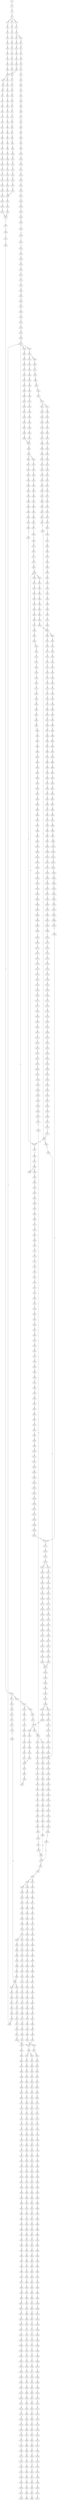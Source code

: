 strict digraph  {
	S0 -> S1 [ label = C ];
	S1 -> S2 [ label = T ];
	S2 -> S3 [ label = T ];
	S3 -> S4 [ label = C ];
	S3 -> S5 [ label = G ];
	S3 -> S6 [ label = T ];
	S4 -> S7 [ label = A ];
	S5 -> S8 [ label = A ];
	S6 -> S9 [ label = A ];
	S7 -> S10 [ label = G ];
	S8 -> S11 [ label = G ];
	S9 -> S12 [ label = G ];
	S10 -> S13 [ label = A ];
	S10 -> S14 [ label = C ];
	S11 -> S15 [ label = C ];
	S12 -> S16 [ label = C ];
	S13 -> S17 [ label = G ];
	S14 -> S18 [ label = C ];
	S15 -> S19 [ label = C ];
	S16 -> S20 [ label = C ];
	S17 -> S21 [ label = G ];
	S18 -> S22 [ label = G ];
	S19 -> S23 [ label = G ];
	S20 -> S24 [ label = G ];
	S21 -> S25 [ label = T ];
	S22 -> S26 [ label = C ];
	S23 -> S27 [ label = C ];
	S24 -> S28 [ label = T ];
	S25 -> S29 [ label = C ];
	S26 -> S30 [ label = C ];
	S27 -> S31 [ label = C ];
	S28 -> S32 [ label = C ];
	S29 -> S33 [ label = C ];
	S30 -> S34 [ label = C ];
	S31 -> S35 [ label = C ];
	S32 -> S36 [ label = C ];
	S33 -> S37 [ label = C ];
	S34 -> S38 [ label = C ];
	S35 -> S39 [ label = C ];
	S36 -> S40 [ label = C ];
	S37 -> S41 [ label = T ];
	S38 -> S42 [ label = T ];
	S39 -> S42 [ label = T ];
	S40 -> S43 [ label = A ];
	S41 -> S44 [ label = T ];
	S42 -> S45 [ label = T ];
	S42 -> S46 [ label = C ];
	S43 -> S47 [ label = C ];
	S44 -> S48 [ label = C ];
	S45 -> S49 [ label = C ];
	S46 -> S50 [ label = C ];
	S47 -> S51 [ label = C ];
	S48 -> S52 [ label = T ];
	S49 -> S53 [ label = A ];
	S50 -> S54 [ label = A ];
	S51 -> S55 [ label = A ];
	S52 -> S56 [ label = C ];
	S53 -> S57 [ label = C ];
	S54 -> S58 [ label = C ];
	S55 -> S59 [ label = C ];
	S56 -> S60 [ label = G ];
	S57 -> S61 [ label = G ];
	S58 -> S62 [ label = C ];
	S59 -> S63 [ label = C ];
	S60 -> S64 [ label = T ];
	S61 -> S65 [ label = C ];
	S62 -> S66 [ label = C ];
	S63 -> S67 [ label = G ];
	S64 -> S68 [ label = A ];
	S65 -> S69 [ label = T ];
	S66 -> S70 [ label = G ];
	S67 -> S71 [ label = A ];
	S68 -> S72 [ label = C ];
	S69 -> S73 [ label = C ];
	S70 -> S74 [ label = C ];
	S71 -> S75 [ label = T ];
	S72 -> S76 [ label = G ];
	S73 -> S77 [ label = C ];
	S74 -> S78 [ label = C ];
	S75 -> S79 [ label = C ];
	S76 -> S80 [ label = G ];
	S77 -> S81 [ label = G ];
	S78 -> S82 [ label = G ];
	S79 -> S83 [ label = G ];
	S80 -> S84 [ label = C ];
	S81 -> S85 [ label = G ];
	S82 -> S86 [ label = G ];
	S83 -> S87 [ label = G ];
	S84 -> S88 [ label = T ];
	S85 -> S89 [ label = T ];
	S86 -> S90 [ label = T ];
	S87 -> S91 [ label = T ];
	S88 -> S92 [ label = A ];
	S89 -> S93 [ label = T ];
	S90 -> S94 [ label = C ];
	S91 -> S95 [ label = T ];
	S92 -> S96 [ label = C ];
	S93 -> S97 [ label = G ];
	S94 -> S98 [ label = C ];
	S95 -> S99 [ label = C ];
	S96 -> S100 [ label = T ];
	S97 -> S101 [ label = C ];
	S98 -> S102 [ label = C ];
	S99 -> S103 [ label = C ];
	S100 -> S104 [ label = G ];
	S101 -> S105 [ label = A ];
	S102 -> S106 [ label = A ];
	S103 -> S107 [ label = A ];
	S104 -> S108 [ label = G ];
	S105 -> S109 [ label = C ];
	S106 -> S110 [ label = G ];
	S107 -> S111 [ label = G ];
	S108 -> S112 [ label = T ];
	S109 -> S113 [ label = T ];
	S110 -> S114 [ label = T ];
	S111 -> S115 [ label = T ];
	S112 -> S116 [ label = G ];
	S113 -> S117 [ label = G ];
	S114 -> S118 [ label = G ];
	S115 -> S119 [ label = G ];
	S116 -> S120 [ label = C ];
	S117 -> S121 [ label = G ];
	S118 -> S122 [ label = G ];
	S119 -> S123 [ label = G ];
	S120 -> S124 [ label = T ];
	S121 -> S125 [ label = T ];
	S122 -> S126 [ label = T ];
	S123 -> S127 [ label = T ];
	S124 -> S128 [ label = A ];
	S125 -> S129 [ label = C ];
	S126 -> S130 [ label = C ];
	S127 -> S131 [ label = C ];
	S128 -> S132 [ label = C ];
	S129 -> S133 [ label = G ];
	S130 -> S134 [ label = G ];
	S131 -> S134 [ label = G ];
	S132 -> S135 [ label = T ];
	S133 -> S136 [ label = T ];
	S134 -> S137 [ label = T ];
	S135 -> S138 [ label = G ];
	S136 -> S139 [ label = C ];
	S137 -> S140 [ label = C ];
	S138 -> S141 [ label = T ];
	S139 -> S142 [ label = C ];
	S140 -> S143 [ label = C ];
	S141 -> S144 [ label = A ];
	S142 -> S145 [ label = G ];
	S143 -> S145 [ label = G ];
	S144 -> S146 [ label = A ];
	S145 -> S147 [ label = T ];
	S146 -> S148 [ label = C ];
	S147 -> S149 [ label = C ];
	S148 -> S150 [ label = A ];
	S149 -> S151 [ label = A ];
	S150 -> S152 [ label = C ];
	S151 -> S153 [ label = C ];
	S152 -> S154 [ label = A ];
	S153 -> S155 [ label = C ];
	S154 -> S156 [ label = C ];
	S155 -> S157 [ label = C ];
	S155 -> S158 [ label = G ];
	S156 -> S159 [ label = G ];
	S157 -> S160 [ label = T ];
	S158 -> S161 [ label = A ];
	S159 -> S162 [ label = C ];
	S160 -> S163 [ label = G ];
	S161 -> S164 [ label = A ];
	S161 -> S165 [ label = G ];
	S162 -> S166 [ label = T ];
	S163 -> S167 [ label = T ];
	S164 -> S168 [ label = T ];
	S165 -> S169 [ label = T ];
	S166 -> S170 [ label = C ];
	S167 -> S171 [ label = C ];
	S168 -> S172 [ label = C ];
	S169 -> S173 [ label = C ];
	S170 -> S174 [ label = C ];
	S171 -> S175 [ label = C ];
	S172 -> S176 [ label = C ];
	S173 -> S177 [ label = C ];
	S174 -> S178 [ label = T ];
	S175 -> S179 [ label = T ];
	S176 -> S180 [ label = T ];
	S177 -> S181 [ label = A ];
	S177 -> S182 [ label = T ];
	S178 -> S183 [ label = A ];
	S179 -> S184 [ label = T ];
	S180 -> S185 [ label = C ];
	S181 -> S186 [ label = G ];
	S182 -> S187 [ label = C ];
	S183 -> S188 [ label = G ];
	S184 -> S189 [ label = G ];
	S185 -> S190 [ label = G ];
	S186 -> S191 [ label = T ];
	S186 -> S192 [ label = C ];
	S187 -> S193 [ label = G ];
	S188 -> S194 [ label = A ];
	S189 -> S195 [ label = A ];
	S189 -> S196 [ label = T ];
	S190 -> S197 [ label = A ];
	S191 -> S198 [ label = A ];
	S192 -> S199 [ label = T ];
	S193 -> S200 [ label = A ];
	S194 -> S201 [ label = A ];
	S195 -> S202 [ label = A ];
	S196 -> S203 [ label = A ];
	S197 -> S204 [ label = A ];
	S198 -> S205 [ label = G ];
	S199 -> S206 [ label = T ];
	S200 -> S207 [ label = A ];
	S201 -> S208 [ label = C ];
	S202 -> S209 [ label = C ];
	S203 -> S210 [ label = G ];
	S204 -> S211 [ label = C ];
	S205 -> S212 [ label = G ];
	S206 -> S213 [ label = C ];
	S207 -> S214 [ label = C ];
	S208 -> S215 [ label = T ];
	S209 -> S216 [ label = T ];
	S210 -> S217 [ label = G ];
	S211 -> S218 [ label = T ];
	S212 -> S219 [ label = G ];
	S213 -> S220 [ label = A ];
	S214 -> S218 [ label = T ];
	S215 -> S221 [ label = T ];
	S216 -> S222 [ label = T ];
	S217 -> S223 [ label = A ];
	S218 -> S224 [ label = T ];
	S219 -> S225 [ label = T ];
	S220 -> S226 [ label = C ];
	S221 -> S227 [ label = C ];
	S222 -> S228 [ label = C ];
	S223 -> S229 [ label = G ];
	S224 -> S230 [ label = C ];
	S225 -> S231 [ label = C ];
	S226 -> S232 [ label = G ];
	S227 -> S233 [ label = A ];
	S228 -> S234 [ label = A ];
	S229 -> S235 [ label = A ];
	S230 -> S236 [ label = A ];
	S231 -> S237 [ label = A ];
	S232 -> S238 [ label = C ];
	S233 -> S239 [ label = A ];
	S234 -> S240 [ label = A ];
	S235 -> S241 [ label = G ];
	S236 -> S242 [ label = A ];
	S237 -> S243 [ label = C ];
	S238 -> S244 [ label = C ];
	S239 -> S245 [ label = C ];
	S240 -> S245 [ label = C ];
	S241 -> S246 [ label = G ];
	S242 -> S245 [ label = C ];
	S243 -> S247 [ label = T ];
	S244 -> S248 [ label = C ];
	S245 -> S249 [ label = C ];
	S245 -> S250 [ label = T ];
	S246 -> S251 [ label = T ];
	S247 -> S252 [ label = C ];
	S248 -> S253 [ label = T ];
	S249 -> S254 [ label = G ];
	S250 -> S255 [ label = G ];
	S251 -> S256 [ label = C ];
	S252 -> S257 [ label = G ];
	S253 -> S258 [ label = T ];
	S254 -> S259 [ label = G ];
	S255 -> S260 [ label = G ];
	S255 -> S261 [ label = C ];
	S256 -> S262 [ label = C ];
	S257 -> S263 [ label = C ];
	S258 -> S264 [ label = C ];
	S259 -> S265 [ label = C ];
	S260 -> S266 [ label = C ];
	S261 -> S267 [ label = C ];
	S262 -> S268 [ label = C ];
	S263 -> S269 [ label = T ];
	S264 -> S270 [ label = A ];
	S265 -> S271 [ label = C ];
	S266 -> S272 [ label = C ];
	S267 -> S273 [ label = C ];
	S268 -> S274 [ label = A ];
	S268 -> S275 [ label = G ];
	S269 -> S276 [ label = T ];
	S270 -> S277 [ label = T ];
	S271 -> S278 [ label = C ];
	S272 -> S279 [ label = C ];
	S273 -> S280 [ label = T ];
	S274 -> S281 [ label = G ];
	S275 -> S282 [ label = G ];
	S276 -> S283 [ label = C ];
	S277 -> S284 [ label = C ];
	S278 -> S285 [ label = A ];
	S279 -> S286 [ label = A ];
	S280 -> S287 [ label = A ];
	S281 -> S288 [ label = A ];
	S282 -> S289 [ label = A ];
	S283 -> S290 [ label = A ];
	S284 -> S291 [ label = C ];
	S285 -> S292 [ label = G ];
	S286 -> S293 [ label = G ];
	S287 -> S294 [ label = G ];
	S288 -> S295 [ label = G ];
	S289 -> S296 [ label = G ];
	S290 -> S297 [ label = T ];
	S291 -> S298 [ label = A ];
	S292 -> S299 [ label = T ];
	S293 -> S300 [ label = G ];
	S294 -> S301 [ label = G ];
	S295 -> S302 [ label = C ];
	S296 -> S303 [ label = G ];
	S297 -> S304 [ label = C ];
	S298 -> S305 [ label = G ];
	S299 -> S306 [ label = T ];
	S300 -> S307 [ label = T ];
	S301 -> S308 [ label = T ];
	S302 -> S309 [ label = C ];
	S303 -> S310 [ label = C ];
	S304 -> S311 [ label = C ];
	S305 -> S312 [ label = A ];
	S306 -> S313 [ label = G ];
	S307 -> S314 [ label = G ];
	S308 -> S315 [ label = G ];
	S309 -> S316 [ label = A ];
	S310 -> S317 [ label = G ];
	S311 -> S318 [ label = A ];
	S312 -> S319 [ label = A ];
	S313 -> S320 [ label = T ];
	S314 -> S321 [ label = C ];
	S314 -> S322 [ label = G ];
	S315 -> S323 [ label = T ];
	S316 -> S324 [ label = C ];
	S317 -> S325 [ label = T ];
	S318 -> S305 [ label = G ];
	S319 -> S326 [ label = C ];
	S320 -> S327 [ label = G ];
	S321 -> S328 [ label = G ];
	S322 -> S329 [ label = G ];
	S323 -> S330 [ label = G ];
	S324 -> S331 [ label = G ];
	S325 -> S332 [ label = G ];
	S326 -> S333 [ label = C ];
	S327 -> S334 [ label = C ];
	S328 -> S335 [ label = C ];
	S329 -> S336 [ label = C ];
	S330 -> S337 [ label = C ];
	S331 -> S338 [ label = G ];
	S332 -> S339 [ label = G ];
	S333 -> S340 [ label = A ];
	S333 -> S341 [ label = G ];
	S334 -> S342 [ label = G ];
	S335 -> S343 [ label = G ];
	S336 -> S344 [ label = T ];
	S337 -> S345 [ label = G ];
	S338 -> S346 [ label = T ];
	S339 -> S347 [ label = T ];
	S340 -> S348 [ label = G ];
	S340 -> S349 [ label = C ];
	S341 -> S350 [ label = G ];
	S342 -> S351 [ label = T ];
	S343 -> S352 [ label = T ];
	S344 -> S353 [ label = T ];
	S345 -> S354 [ label = T ];
	S346 -> S355 [ label = T ];
	S347 -> S356 [ label = A ];
	S348 -> S357 [ label = A ];
	S349 -> S358 [ label = C ];
	S350 -> S359 [ label = A ];
	S351 -> S360 [ label = C ];
	S352 -> S361 [ label = C ];
	S353 -> S362 [ label = C ];
	S354 -> S363 [ label = C ];
	S355 -> S364 [ label = A ];
	S356 -> S365 [ label = T ];
	S357 -> S366 [ label = C ];
	S358 -> S367 [ label = A ];
	S359 -> S368 [ label = C ];
	S360 -> S369 [ label = G ];
	S361 -> S370 [ label = G ];
	S362 -> S371 [ label = G ];
	S363 -> S372 [ label = G ];
	S364 -> S373 [ label = C ];
	S365 -> S374 [ label = G ];
	S366 -> S375 [ label = T ];
	S367 -> S376 [ label = C ];
	S368 -> S377 [ label = G ];
	S369 -> S378 [ label = A ];
	S370 -> S379 [ label = T ];
	S371 -> S380 [ label = A ];
	S372 -> S378 [ label = A ];
	S373 -> S381 [ label = T ];
	S374 -> S382 [ label = A ];
	S375 -> S383 [ label = C ];
	S376 -> S384 [ label = C ];
	S377 -> S385 [ label = C ];
	S378 -> S386 [ label = A ];
	S379 -> S387 [ label = G ];
	S380 -> S388 [ label = A ];
	S381 -> S389 [ label = G ];
	S382 -> S390 [ label = G ];
	S383 -> S391 [ label = C ];
	S384 -> S392 [ label = C ];
	S385 -> S393 [ label = C ];
	S386 -> S394 [ label = C ];
	S387 -> S395 [ label = C ];
	S388 -> S396 [ label = C ];
	S389 -> S397 [ label = C ];
	S390 -> S398 [ label = C ];
	S391 -> S399 [ label = C ];
	S392 -> S400 [ label = C ];
	S393 -> S401 [ label = C ];
	S394 -> S402 [ label = C ];
	S394 -> S403 [ label = A ];
	S395 -> S404 [ label = A ];
	S396 -> S405 [ label = A ];
	S397 -> S406 [ label = A ];
	S398 -> S407 [ label = G ];
	S399 -> S408 [ label = A ];
	S400 -> S409 [ label = T ];
	S401 -> S410 [ label = A ];
	S402 -> S411 [ label = T ];
	S403 -> S412 [ label = C ];
	S404 -> S413 [ label = T ];
	S405 -> S414 [ label = C ];
	S406 -> S415 [ label = G ];
	S407 -> S416 [ label = G ];
	S408 -> S417 [ label = T ];
	S409 -> S418 [ label = T ];
	S410 -> S419 [ label = T ];
	S411 -> S420 [ label = T ];
	S412 -> S421 [ label = C ];
	S413 -> S422 [ label = C ];
	S414 -> S423 [ label = G ];
	S415 -> S424 [ label = A ];
	S416 -> S425 [ label = T ];
	S417 -> S426 [ label = C ];
	S418 -> S427 [ label = C ];
	S419 -> S428 [ label = C ];
	S420 -> S429 [ label = C ];
	S421 -> S430 [ label = C ];
	S422 -> S431 [ label = C ];
	S423 -> S432 [ label = C ];
	S424 -> S433 [ label = C ];
	S425 -> S434 [ label = C ];
	S426 -> S435 [ label = T ];
	S427 -> S436 [ label = C ];
	S427 -> S437 [ label = G ];
	S428 -> S438 [ label = G ];
	S429 -> S439 [ label = G ];
	S430 -> S440 [ label = G ];
	S431 -> S441 [ label = G ];
	S432 -> S442 [ label = G ];
	S433 -> S443 [ label = G ];
	S434 -> S444 [ label = G ];
	S435 -> S445 [ label = G ];
	S436 -> S446 [ label = T ];
	S437 -> S447 [ label = A ];
	S438 -> S448 [ label = T ];
	S439 -> S449 [ label = T ];
	S440 -> S450 [ label = T ];
	S441 -> S451 [ label = C ];
	S442 -> S452 [ label = C ];
	S443 -> S453 [ label = G ];
	S444 -> S454 [ label = C ];
	S445 -> S455 [ label = C ];
	S446 -> S456 [ label = G ];
	S447 -> S457 [ label = T ];
	S448 -> S458 [ label = C ];
	S449 -> S459 [ label = A ];
	S450 -> S460 [ label = A ];
	S451 -> S461 [ label = A ];
	S452 -> S462 [ label = A ];
	S453 -> S463 [ label = A ];
	S454 -> S464 [ label = A ];
	S455 -> S465 [ label = C ];
	S456 -> S466 [ label = T ];
	S457 -> S467 [ label = C ];
	S458 -> S468 [ label = C ];
	S459 -> S469 [ label = C ];
	S460 -> S470 [ label = C ];
	S461 -> S471 [ label = C ];
	S462 -> S472 [ label = C ];
	S463 -> S473 [ label = C ];
	S464 -> S474 [ label = C ];
	S465 -> S475 [ label = A ];
	S466 -> S476 [ label = C ];
	S467 -> S477 [ label = G ];
	S468 -> S478 [ label = T ];
	S469 -> S479 [ label = T ];
	S470 -> S480 [ label = G ];
	S471 -> S481 [ label = G ];
	S472 -> S482 [ label = G ];
	S473 -> S483 [ label = A ];
	S474 -> S484 [ label = G ];
	S475 -> S485 [ label = G ];
	S476 -> S486 [ label = C ];
	S477 -> S487 [ label = T ];
	S478 -> S488 [ label = C ];
	S479 -> S489 [ label = T ];
	S480 -> S490 [ label = T ];
	S481 -> S491 [ label = T ];
	S482 -> S492 [ label = T ];
	S483 -> S493 [ label = C ];
	S484 -> S494 [ label = C ];
	S485 -> S495 [ label = T ];
	S486 -> S496 [ label = T ];
	S487 -> S497 [ label = T ];
	S488 -> S498 [ label = T ];
	S489 -> S499 [ label = C ];
	S490 -> S500 [ label = C ];
	S491 -> S501 [ label = C ];
	S492 -> S502 [ label = C ];
	S493 -> S503 [ label = A ];
	S494 -> S504 [ label = G ];
	S495 -> S505 [ label = C ];
	S496 -> S506 [ label = T ];
	S497 -> S507 [ label = T ];
	S498 -> S508 [ label = T ];
	S499 -> S509 [ label = A ];
	S500 -> S510 [ label = C ];
	S501 -> S511 [ label = G ];
	S502 -> S512 [ label = C ];
	S503 -> S513 [ label = C ];
	S504 -> S514 [ label = C ];
	S505 -> S515 [ label = G ];
	S506 -> S189 [ label = G ];
	S507 -> S516 [ label = G ];
	S508 -> S517 [ label = C ];
	S509 -> S518 [ label = A ];
	S510 -> S519 [ label = A ];
	S511 -> S520 [ label = A ];
	S512 -> S521 [ label = A ];
	S513 -> S522 [ label = C ];
	S514 -> S523 [ label = G ];
	S515 -> S524 [ label = T ];
	S516 -> S525 [ label = T ];
	S517 -> S526 [ label = T ];
	S518 -> S527 [ label = G ];
	S519 -> S528 [ label = G ];
	S520 -> S529 [ label = G ];
	S521 -> S530 [ label = G ];
	S522 -> S531 [ label = T ];
	S523 -> S532 [ label = G ];
	S524 -> S533 [ label = A ];
	S525 -> S534 [ label = A ];
	S526 -> S535 [ label = C ];
	S527 -> S536 [ label = C ];
	S528 -> S537 [ label = C ];
	S529 -> S538 [ label = C ];
	S530 -> S539 [ label = C ];
	S531 -> S540 [ label = C ];
	S532 -> S541 [ label = C ];
	S533 -> S542 [ label = A ];
	S534 -> S543 [ label = G ];
	S535 -> S544 [ label = G ];
	S536 -> S545 [ label = G ];
	S537 -> S546 [ label = G ];
	S538 -> S547 [ label = G ];
	S539 -> S548 [ label = T ];
	S539 -> S546 [ label = G ];
	S540 -> S549 [ label = T ];
	S541 -> S550 [ label = T ];
	S542 -> S551 [ label = G ];
	S543 -> S552 [ label = G ];
	S544 -> S553 [ label = G ];
	S545 -> S554 [ label = A ];
	S546 -> S555 [ label = A ];
	S547 -> S556 [ label = A ];
	S548 -> S557 [ label = T ];
	S549 -> S558 [ label = A ];
	S550 -> S559 [ label = G ];
	S551 -> S560 [ label = A ];
	S552 -> S561 [ label = A ];
	S553 -> S562 [ label = A ];
	S554 -> S563 [ label = G ];
	S555 -> S564 [ label = G ];
	S556 -> S565 [ label = G ];
	S557 -> S213 [ label = C ];
	S558 -> S566 [ label = G ];
	S559 -> S567 [ label = G ];
	S560 -> S568 [ label = C ];
	S561 -> S569 [ label = A ];
	S562 -> S570 [ label = G ];
	S563 -> S571 [ label = T ];
	S564 -> S572 [ label = T ];
	S565 -> S573 [ label = T ];
	S566 -> S574 [ label = A ];
	S567 -> S575 [ label = A ];
	S568 -> S576 [ label = G ];
	S569 -> S577 [ label = A ];
	S570 -> S578 [ label = A ];
	S571 -> S579 [ label = C ];
	S572 -> S580 [ label = C ];
	S573 -> S581 [ label = C ];
	S574 -> S582 [ label = A ];
	S575 -> S583 [ label = A ];
	S576 -> S584 [ label = G ];
	S577 -> S585 [ label = G ];
	S578 -> S586 [ label = G ];
	S579 -> S587 [ label = C ];
	S580 -> S588 [ label = C ];
	S580 -> S589 [ label = T ];
	S581 -> S590 [ label = G ];
	S582 -> S591 [ label = C ];
	S583 -> S592 [ label = T ];
	S584 -> S593 [ label = C ];
	S585 -> S594 [ label = G ];
	S586 -> S595 [ label = G ];
	S587 -> S596 [ label = C ];
	S588 -> S596 [ label = C ];
	S589 -> S597 [ label = C ];
	S590 -> S598 [ label = A ];
	S591 -> S599 [ label = G ];
	S592 -> S600 [ label = G ];
	S593 -> S601 [ label = T ];
	S594 -> S602 [ label = T ];
	S595 -> S603 [ label = T ];
	S596 -> S604 [ label = T ];
	S596 -> S605 [ label = G ];
	S597 -> S606 [ label = G ];
	S598 -> S607 [ label = A ];
	S599 -> S608 [ label = A ];
	S600 -> S609 [ label = G ];
	S601 -> S610 [ label = C ];
	S602 -> S611 [ label = C ];
	S603 -> S612 [ label = C ];
	S604 -> S613 [ label = C ];
	S605 -> S614 [ label = C ];
	S606 -> S615 [ label = T ];
	S607 -> S616 [ label = C ];
	S608 -> S617 [ label = G ];
	S609 -> S618 [ label = G ];
	S610 -> S619 [ label = T ];
	S611 -> S620 [ label = C ];
	S612 -> S262 [ label = C ];
	S613 -> S621 [ label = C ];
	S614 -> S622 [ label = C ];
	S615 -> S623 [ label = C ];
	S616 -> S624 [ label = C ];
	S617 -> S625 [ label = G ];
	S618 -> S626 [ label = G ];
	S619 -> S627 [ label = C ];
	S620 -> S628 [ label = C ];
	S621 -> S629 [ label = G ];
	S622 -> S630 [ label = T ];
	S623 -> S631 [ label = T ];
	S624 -> S632 [ label = T ];
	S625 -> S633 [ label = T ];
	S626 -> S634 [ label = T ];
	S627 -> S635 [ label = G ];
	S628 -> S636 [ label = G ];
	S629 -> S637 [ label = G ];
	S630 -> S638 [ label = G ];
	S631 -> S639 [ label = G ];
	S632 -> S640 [ label = G ];
	S633 -> S641 [ label = G ];
	S634 -> S642 [ label = C ];
	S635 -> S643 [ label = A ];
	S636 -> S644 [ label = A ];
	S637 -> S645 [ label = T ];
	S638 -> S646 [ label = T ];
	S639 -> S647 [ label = T ];
	S640 -> S648 [ label = T ];
	S641 -> S649 [ label = T ];
	S642 -> S650 [ label = C ];
	S643 -> S651 [ label = A ];
	S644 -> S652 [ label = A ];
	S645 -> S653 [ label = C ];
	S646 -> S654 [ label = C ];
	S647 -> S655 [ label = T ];
	S648 -> S656 [ label = C ];
	S649 -> S657 [ label = C ];
	S650 -> S658 [ label = G ];
	S651 -> S659 [ label = G ];
	S652 -> S660 [ label = G ];
	S653 -> S661 [ label = T ];
	S654 -> S662 [ label = G ];
	S655 -> S663 [ label = C ];
	S656 -> S664 [ label = G ];
	S657 -> S665 [ label = C ];
	S658 -> S666 [ label = C ];
	S659 -> S667 [ label = T ];
	S660 -> S668 [ label = T ];
	S661 -> S669 [ label = G ];
	S662 -> S670 [ label = C ];
	S663 -> S671 [ label = C ];
	S664 -> S672 [ label = C ];
	S665 -> S673 [ label = C ];
	S666 -> S674 [ label = C ];
	S667 -> S675 [ label = C ];
	S668 -> S676 [ label = C ];
	S669 -> S677 [ label = G ];
	S670 -> S678 [ label = G ];
	S671 -> S679 [ label = G ];
	S672 -> S680 [ label = G ];
	S673 -> S681 [ label = T ];
	S674 -> S682 [ label = G ];
	S675 -> S683 [ label = G ];
	S676 -> S684 [ label = G ];
	S677 -> S685 [ label = A ];
	S678 -> S686 [ label = C ];
	S679 -> S687 [ label = T ];
	S680 -> S686 [ label = C ];
	S681 -> S688 [ label = G ];
	S682 -> S689 [ label = G ];
	S683 -> S690 [ label = C ];
	S684 -> S691 [ label = A ];
	S685 -> S692 [ label = G ];
	S686 -> S693 [ label = G ];
	S686 -> S694 [ label = A ];
	S687 -> S695 [ label = G ];
	S688 -> S696 [ label = T ];
	S689 -> S697 [ label = A ];
	S690 -> S698 [ label = G ];
	S691 -> S699 [ label = G ];
	S692 -> S700 [ label = G ];
	S693 -> S701 [ label = A ];
	S694 -> S702 [ label = A ];
	S695 -> S703 [ label = G ];
	S696 -> S704 [ label = C ];
	S697 -> S705 [ label = A ];
	S698 -> S706 [ label = G ];
	S699 -> S707 [ label = G ];
	S700 -> S708 [ label = G ];
	S701 -> S709 [ label = G ];
	S702 -> S710 [ label = C ];
	S703 -> S711 [ label = C ];
	S704 -> S712 [ label = C ];
	S705 -> S713 [ label = C ];
	S706 -> S714 [ label = C ];
	S707 -> S715 [ label = T ];
	S708 -> S716 [ label = T ];
	S709 -> S717 [ label = C ];
	S710 -> S718 [ label = C ];
	S711 -> S719 [ label = C ];
	S712 -> S720 [ label = T ];
	S713 -> S721 [ label = T ];
	S714 -> S722 [ label = T ];
	S715 -> S723 [ label = A ];
	S716 -> S724 [ label = G ];
	S717 -> S725 [ label = A ];
	S718 -> S726 [ label = C ];
	S719 -> S727 [ label = C ];
	S720 -> S728 [ label = A ];
	S721 -> S729 [ label = G ];
	S722 -> S730 [ label = A ];
	S723 -> S731 [ label = T ];
	S724 -> S732 [ label = T ];
	S725 -> S733 [ label = G ];
	S726 -> S734 [ label = G ];
	S727 -> S735 [ label = G ];
	S728 -> S736 [ label = C ];
	S729 -> S737 [ label = C ];
	S730 -> S738 [ label = T ];
	S731 -> S739 [ label = A ];
	S732 -> S740 [ label = T ];
	S733 -> S741 [ label = T ];
	S734 -> S742 [ label = T ];
	S735 -> S743 [ label = T ];
	S736 -> S744 [ label = T ];
	S737 -> S745 [ label = A ];
	S738 -> S746 [ label = A ];
	S739 -> S747 [ label = A ];
	S740 -> S748 [ label = C ];
	S741 -> S749 [ label = G ];
	S742 -> S750 [ label = A ];
	S743 -> S751 [ label = C ];
	S744 -> S752 [ label = A ];
	S745 -> S753 [ label = A ];
	S746 -> S754 [ label = G ];
	S747 -> S755 [ label = G ];
	S748 -> S756 [ label = C ];
	S749 -> S757 [ label = C ];
	S750 -> S758 [ label = C ];
	S751 -> S759 [ label = C ];
	S752 -> S760 [ label = C ];
	S753 -> S761 [ label = C ];
	S754 -> S762 [ label = T ];
	S755 -> S763 [ label = T ];
	S756 -> S764 [ label = A ];
	S757 -> S765 [ label = A ];
	S758 -> S766 [ label = A ];
	S759 -> S767 [ label = A ];
	S760 -> S768 [ label = C ];
	S761 -> S769 [ label = C ];
	S762 -> S770 [ label = A ];
	S763 -> S771 [ label = C ];
	S764 -> S772 [ label = G ];
	S765 -> S773 [ label = A ];
	S766 -> S774 [ label = G ];
	S767 -> S775 [ label = G ];
	S768 -> S776 [ label = A ];
	S769 -> S777 [ label = A ];
	S770 -> S778 [ label = G ];
	S771 -> S779 [ label = G ];
	S772 -> S780 [ label = C ];
	S773 -> S781 [ label = C ];
	S774 -> S782 [ label = C ];
	S775 -> S783 [ label = T ];
	S776 -> S784 [ label = G ];
	S777 -> S785 [ label = G ];
	S778 -> S786 [ label = C ];
	S779 -> S787 [ label = T ];
	S780 -> S788 [ label = A ];
	S781 -> S789 [ label = A ];
	S782 -> S790 [ label = A ];
	S783 -> S791 [ label = A ];
	S784 -> S792 [ label = G ];
	S785 -> S793 [ label = A ];
	S786 -> S794 [ label = C ];
	S787 -> S795 [ label = G ];
	S788 -> S796 [ label = G ];
	S789 -> S797 [ label = G ];
	S790 -> S798 [ label = G ];
	S791 -> S799 [ label = G ];
	S792 -> S800 [ label = A ];
	S793 -> S801 [ label = A ];
	S794 -> S802 [ label = G ];
	S795 -> S803 [ label = G ];
	S796 -> S804 [ label = A ];
	S797 -> S805 [ label = C ];
	S798 -> S806 [ label = G ];
	S799 -> S807 [ label = C ];
	S800 -> S808 [ label = G ];
	S801 -> S809 [ label = C ];
	S802 -> S810 [ label = A ];
	S803 -> S811 [ label = T ];
	S804 -> S812 [ label = T ];
	S805 -> S813 [ label = T ];
	S806 -> S814 [ label = T ];
	S807 -> S815 [ label = T ];
	S808 -> S816 [ label = A ];
	S809 -> S817 [ label = A ];
	S810 -> S818 [ label = A ];
	S811 -> S819 [ label = A ];
	S812 -> S820 [ label = A ];
	S813 -> S821 [ label = A ];
	S814 -> S822 [ label = G ];
	S815 -> S823 [ label = C ];
	S816 -> S824 [ label = G ];
	S817 -> S825 [ label = G ];
	S818 -> S826 [ label = A ];
	S819 -> S827 [ label = C ];
	S820 -> S828 [ label = A ];
	S821 -> S829 [ label = C ];
	S822 -> S830 [ label = C ];
	S823 -> S831 [ label = C ];
	S824 -> S832 [ label = T ];
	S825 -> S833 [ label = C ];
	S826 -> S834 [ label = C ];
	S827 -> S835 [ label = C ];
	S828 -> S836 [ label = A ];
	S829 -> S837 [ label = G ];
	S830 -> S838 [ label = A ];
	S831 -> S839 [ label = A ];
	S832 -> S840 [ label = C ];
	S833 -> S841 [ label = C ];
	S834 -> S842 [ label = C ];
	S835 -> S843 [ label = G ];
	S836 -> S844 [ label = A ];
	S837 -> S845 [ label = A ];
	S838 -> S846 [ label = C ];
	S839 -> S847 [ label = C ];
	S840 -> S848 [ label = A ];
	S841 -> S849 [ label = G ];
	S842 -> S850 [ label = C ];
	S843 -> S851 [ label = G ];
	S844 -> S852 [ label = A ];
	S845 -> S853 [ label = G ];
	S846 -> S854 [ label = G ];
	S847 -> S855 [ label = C ];
	S848 -> S856 [ label = G ];
	S849 -> S857 [ label = T ];
	S850 -> S858 [ label = C ];
	S851 -> S859 [ label = T ];
	S852 -> S860 [ label = C ];
	S853 -> S861 [ label = A ];
	S854 -> S862 [ label = C ];
	S855 -> S863 [ label = G ];
	S856 -> S864 [ label = G ];
	S857 -> S865 [ label = C ];
	S858 -> S866 [ label = G ];
	S859 -> S867 [ label = G ];
	S860 -> S868 [ label = T ];
	S861 -> S869 [ label = A ];
	S862 -> S870 [ label = G ];
	S863 -> S871 [ label = G ];
	S864 -> S872 [ label = A ];
	S865 -> S873 [ label = C ];
	S866 -> S874 [ label = A ];
	S867 -> S875 [ label = G ];
	S868 -> S876 [ label = T ];
	S869 -> S877 [ label = C ];
	S870 -> S878 [ label = G ];
	S871 -> S879 [ label = A ];
	S872 -> S880 [ label = C ];
	S873 -> S881 [ label = T ];
	S874 -> S882 [ label = C ];
	S875 -> S883 [ label = T ];
	S876 -> S884 [ label = T ];
	S877 -> S885 [ label = T ];
	S878 -> S886 [ label = T ];
	S879 -> S887 [ label = C ];
	S880 -> S888 [ label = C ];
	S881 -> S889 [ label = C ];
	S882 -> S890 [ label = T ];
	S883 -> S891 [ label = T ];
	S884 -> S892 [ label = G ];
	S885 -> S893 [ label = G ];
	S886 -> S894 [ label = G ];
	S887 -> S895 [ label = G ];
	S888 -> S896 [ label = A ];
	S889 -> S897 [ label = T ];
	S890 -> S898 [ label = A ];
	S891 -> S899 [ label = A ];
	S892 -> S900 [ label = C ];
	S893 -> S901 [ label = G ];
	S894 -> S902 [ label = C ];
	S895 -> S903 [ label = T ];
	S896 -> S904 [ label = G ];
	S897 -> S905 [ label = G ];
	S898 -> S906 [ label = G ];
	S899 -> S907 [ label = G ];
	S900 -> S908 [ label = C ];
	S901 -> S909 [ label = C ];
	S902 -> S910 [ label = C ];
	S903 -> S911 [ label = C ];
	S904 -> S912 [ label = T ];
	S905 -> S913 [ label = T ];
	S906 -> S914 [ label = A ];
	S907 -> S915 [ label = A ];
	S908 -> S916 [ label = G ];
	S909 -> S917 [ label = G ];
	S910 -> S918 [ label = G ];
	S911 -> S919 [ label = G ];
	S912 -> S920 [ label = C ];
	S913 -> S921 [ label = C ];
	S914 -> S922 [ label = A ];
	S915 -> S923 [ label = A ];
	S916 -> S924 [ label = T ];
	S917 -> S925 [ label = C ];
	S918 -> S926 [ label = C ];
	S919 -> S927 [ label = T ];
	S920 -> S928 [ label = T ];
	S921 -> S929 [ label = G ];
	S922 -> S930 [ label = T ];
	S923 -> S931 [ label = G ];
	S924 -> S932 [ label = A ];
	S925 -> S933 [ label = A ];
	S926 -> S934 [ label = A ];
	S927 -> S935 [ label = G ];
	S928 -> S936 [ label = C ];
	S929 -> S937 [ label = T ];
	S930 -> S938 [ label = C ];
	S931 -> S939 [ label = G ];
	S932 -> S940 [ label = G ];
	S933 -> S941 [ label = G ];
	S934 -> S942 [ label = A ];
	S935 -> S943 [ label = A ];
	S936 -> S944 [ label = T ];
	S937 -> S945 [ label = G ];
	S938 -> S946 [ label = G ];
	S939 -> S947 [ label = G ];
	S940 -> S948 [ label = C ];
	S941 -> S949 [ label = C ];
	S942 -> S950 [ label = C ];
	S943 -> S951 [ label = C ];
	S944 -> S952 [ label = G ];
	S945 -> S953 [ label = G ];
	S946 -> S954 [ label = G ];
	S947 -> S955 [ label = G ];
	S948 -> S956 [ label = C ];
	S949 -> S957 [ label = G ];
	S950 -> S958 [ label = C ];
	S951 -> S959 [ label = C ];
	S952 -> S960 [ label = T ];
	S953 -> S961 [ label = T ];
	S954 -> S962 [ label = G ];
	S955 -> S963 [ label = G ];
	S956 -> S964 [ label = G ];
	S957 -> S965 [ label = G ];
	S958 -> S966 [ label = A ];
	S959 -> S967 [ label = G ];
	S960 -> S968 [ label = A ];
	S961 -> S969 [ label = A ];
	S962 -> S970 [ label = T ];
	S963 -> S971 [ label = T ];
	S964 -> S972 [ label = G ];
	S965 -> S973 [ label = G ];
	S966 -> S974 [ label = G ];
	S967 -> S975 [ label = G ];
	S970 -> S976 [ label = A ];
	S971 -> S977 [ label = C ];
	S972 -> S978 [ label = T ];
	S973 -> S979 [ label = T ];
	S974 -> S980 [ label = T ];
	S975 -> S981 [ label = T ];
	S976 -> S982 [ label = T ];
	S977 -> S983 [ label = C ];
	S978 -> S984 [ label = G ];
	S979 -> S985 [ label = G ];
	S980 -> S986 [ label = C ];
	S981 -> S987 [ label = C ];
	S982 -> S988 [ label = C ];
	S983 -> S989 [ label = G ];
	S984 -> S990 [ label = A ];
	S985 -> S991 [ label = C ];
	S986 -> S992 [ label = G ];
	S987 -> S993 [ label = G ];
	S988 -> S994 [ label = C ];
	S989 -> S995 [ label = T ];
	S990 -> S996 [ label = C ];
	S991 -> S997 [ label = C ];
	S992 -> S998 [ label = C ];
	S993 -> S999 [ label = C ];
	S994 -> S1000 [ label = C ];
	S995 -> S1001 [ label = C ];
	S996 -> S1002 [ label = G ];
	S997 -> S1003 [ label = G ];
	S998 -> S1004 [ label = G ];
	S999 -> S1005 [ label = G ];
	S1000 -> S1006 [ label = G ];
	S1001 -> S1007 [ label = G ];
	S1002 -> S1008 [ label = T ];
	S1003 -> S1009 [ label = C ];
	S1004 -> S1010 [ label = C ];
	S1005 -> S1011 [ label = T ];
	S1006 -> S1012 [ label = A ];
	S1007 -> S1013 [ label = G ];
	S1008 -> S1014 [ label = G ];
	S1009 -> S1015 [ label = C ];
	S1010 -> S1016 [ label = A ];
	S1011 -> S1017 [ label = A ];
	S1012 -> S1018 [ label = A ];
	S1013 -> S1019 [ label = A ];
	S1014 -> S1020 [ label = G ];
	S1015 -> S1021 [ label = G ];
	S1016 -> S1022 [ label = G ];
	S1017 -> S1023 [ label = G ];
	S1018 -> S1024 [ label = A ];
	S1019 -> S1025 [ label = A ];
	S1020 -> S1026 [ label = G ];
	S1021 -> S1027 [ label = G ];
	S1022 -> S1028 [ label = C ];
	S1023 -> S1029 [ label = C ];
	S1024 -> S1030 [ label = G ];
	S1025 -> S1031 [ label = C ];
	S1026 -> S1032 [ label = T ];
	S1027 -> S1033 [ label = T ];
	S1028 -> S1034 [ label = C ];
	S1029 -> S1035 [ label = C ];
	S1030 -> S1036 [ label = T ];
	S1031 -> S1037 [ label = T ];
	S1032 -> S1038 [ label = A ];
	S1033 -> S1039 [ label = G ];
	S1034 -> S1040 [ label = G ];
	S1035 -> S1041 [ label = G ];
	S1036 -> S1042 [ label = G ];
	S1037 -> S1043 [ label = A ];
	S1038 -> S1044 [ label = C ];
	S1039 -> S1045 [ label = G ];
	S1040 -> S1046 [ label = G ];
	S1041 -> S1047 [ label = C ];
	S1042 -> S1048 [ label = T ];
	S1043 -> S1049 [ label = C ];
	S1044 -> S1050 [ label = T ];
	S1045 -> S1051 [ label = T ];
	S1046 -> S1052 [ label = T ];
	S1047 -> S1053 [ label = T ];
	S1048 -> S1054 [ label = C ];
	S1049 -> S1055 [ label = A ];
	S1050 -> S1056 [ label = A ];
	S1051 -> S1057 [ label = G ];
	S1052 -> S1058 [ label = G ];
	S1053 -> S1059 [ label = G ];
	S1054 -> S1060 [ label = G ];
	S1055 -> S1061 [ label = A ];
	S1056 -> S1062 [ label = T ];
	S1057 -> S1063 [ label = G ];
	S1058 -> S1064 [ label = G ];
	S1059 -> S1065 [ label = G ];
	S1060 -> S1066 [ label = T ];
	S1061 -> S1067 [ label = C ];
	S1062 -> S1068 [ label = T ];
	S1063 -> S1069 [ label = A ];
	S1064 -> S1070 [ label = A ];
	S1065 -> S1071 [ label = A ];
	S1066 -> S1072 [ label = C ];
	S1067 -> S1073 [ label = G ];
	S1068 -> S1074 [ label = G ];
	S1069 -> S1075 [ label = A ];
	S1070 -> S1076 [ label = A ];
	S1071 -> S1077 [ label = A ];
	S1072 -> S1078 [ label = G ];
	S1073 -> S1079 [ label = A ];
	S1074 -> S1080 [ label = G ];
	S1075 -> S1081 [ label = C ];
	S1076 -> S1082 [ label = G ];
	S1077 -> S1083 [ label = G ];
	S1078 -> S1084 [ label = G ];
	S1079 -> S1085 [ label = A ];
	S1080 -> S1086 [ label = A ];
	S1081 -> S1087 [ label = C ];
	S1082 -> S1088 [ label = A ];
	S1083 -> S1089 [ label = A ];
	S1084 -> S1090 [ label = A ];
	S1085 -> S1091 [ label = A ];
	S1086 -> S1092 [ label = A ];
	S1087 -> S1093 [ label = T ];
	S1088 -> S1094 [ label = A ];
	S1089 -> S1095 [ label = A ];
	S1090 -> S1096 [ label = A ];
	S1091 -> S1097 [ label = A ];
	S1092 -> S1098 [ label = C ];
	S1093 -> S1099 [ label = C ];
	S1094 -> S1100 [ label = C ];
	S1095 -> S1101 [ label = C ];
	S1096 -> S1102 [ label = C ];
	S1097 -> S1103 [ label = C ];
	S1098 -> S1104 [ label = G ];
	S1099 -> S1105 [ label = G ];
	S1100 -> S1106 [ label = G ];
	S1101 -> S1106 [ label = G ];
	S1102 -> S1107 [ label = A ];
	S1103 -> S1108 [ label = A ];
	S1104 -> S1109 [ label = G ];
	S1105 -> S1110 [ label = G ];
	S1106 -> S1111 [ label = G ];
	S1107 -> S1112 [ label = G ];
	S1108 -> S1113 [ label = G ];
	S1109 -> S1114 [ label = T ];
	S1110 -> S1115 [ label = C ];
	S1111 -> S1116 [ label = C ];
	S1112 -> S1117 [ label = G ];
	S1113 -> S1118 [ label = A ];
	S1114 -> S1119 [ label = A ];
	S1115 -> S1120 [ label = A ];
	S1116 -> S1121 [ label = A ];
	S1117 -> S1122 [ label = A ];
	S1118 -> S1123 [ label = A ];
	S1119 -> S1124 [ label = C ];
	S1120 -> S1125 [ label = C ];
	S1121 -> S1126 [ label = C ];
	S1122 -> S1127 [ label = A ];
	S1123 -> S1128 [ label = G ];
	S1124 -> S1129 [ label = G ];
	S1125 -> S1130 [ label = G ];
	S1126 -> S1131 [ label = C ];
	S1126 -> S1132 [ label = T ];
	S1127 -> S1133 [ label = T ];
	S1128 -> S1134 [ label = G ];
	S1129 -> S1135 [ label = A ];
	S1130 -> S1136 [ label = C ];
	S1131 -> S1137 [ label = G ];
	S1132 -> S1138 [ label = G ];
	S1133 -> S1139 [ label = A ];
	S1134 -> S1140 [ label = G ];
	S1135 -> S1141 [ label = A ];
	S1136 -> S1142 [ label = G ];
	S1137 -> S1143 [ label = G ];
	S1138 -> S1144 [ label = G ];
	S1139 -> S1145 [ label = G ];
	S1140 -> S1146 [ label = G ];
	S1141 -> S1147 [ label = G ];
	S1142 -> S1148 [ label = C ];
	S1143 -> S1149 [ label = G ];
	S1144 -> S1150 [ label = G ];
	S1145 -> S1151 [ label = T ];
	S1146 -> S1152 [ label = T ];
	S1147 -> S1153 [ label = A ];
	S1148 -> S1154 [ label = G ];
	S1149 -> S1155 [ label = A ];
	S1150 -> S1156 [ label = A ];
	S1151 -> S1157 [ label = C ];
	S1152 -> S1158 [ label = C ];
	S1153 -> S1159 [ label = A ];
	S1154 -> S1160 [ label = C ];
	S1155 -> S1161 [ label = A ];
	S1156 -> S1162 [ label = A ];
	S1157 -> S1163 [ label = T ];
	S1158 -> S1164 [ label = T ];
	S1159 -> S1165 [ label = G ];
	S1160 -> S1166 [ label = G ];
	S1161 -> S1167 [ label = T ];
	S1162 -> S1168 [ label = C ];
	S1163 -> S1169 [ label = C ];
	S1164 -> S1170 [ label = C ];
	S1165 -> S1171 [ label = T ];
	S1166 -> S1172 [ label = T ];
	S1167 -> S1173 [ label = T ];
	S1168 -> S1174 [ label = T ];
	S1169 -> S1175 [ label = T ];
	S1170 -> S1176 [ label = T ];
	S1171 -> S1177 [ label = G ];
	S1172 -> S1178 [ label = C ];
	S1173 -> S1179 [ label = G ];
	S1174 -> S1180 [ label = G ];
	S1175 -> S1181 [ label = C ];
	S1176 -> S1182 [ label = C ];
	S1177 -> S1183 [ label = T ];
	S1178 -> S1184 [ label = G ];
	S1179 -> S1185 [ label = A ];
	S1180 -> S1186 [ label = G ];
	S1181 -> S1187 [ label = T ];
	S1182 -> S1188 [ label = G ];
	S1183 -> S1189 [ label = C ];
	S1184 -> S1190 [ label = A ];
	S1185 -> S1191 [ label = A ];
	S1186 -> S1192 [ label = A ];
	S1187 -> S1193 [ label = G ];
	S1188 -> S1194 [ label = T ];
	S1189 -> S1195 [ label = C ];
	S1190 -> S1196 [ label = C ];
	S1191 -> S1197 [ label = C ];
	S1192 -> S1198 [ label = C ];
	S1193 -> S1199 [ label = A ];
	S1194 -> S1200 [ label = G ];
	S1195 -> S1201 [ label = T ];
	S1196 -> S1202 [ label = G ];
	S1197 -> S1203 [ label = C ];
	S1198 -> S1204 [ label = C ];
	S1199 -> S1205 [ label = G ];
	S1200 -> S1206 [ label = G ];
	S1201 -> S1207 [ label = G ];
	S1202 -> S1208 [ label = C ];
	S1203 -> S1209 [ label = C ];
	S1204 -> S1210 [ label = C ];
	S1205 -> S1211 [ label = T ];
	S1206 -> S1212 [ label = T ];
	S1207 -> S1213 [ label = G ];
	S1208 -> S1214 [ label = G ];
	S1209 -> S1215 [ label = G ];
	S1210 -> S1216 [ label = G ];
	S1211 -> S1217 [ label = A ];
	S1212 -> S1218 [ label = A ];
	S1213 -> S1219 [ label = C ];
	S1214 -> S1220 [ label = C ];
	S1215 -> S1221 [ label = T ];
	S1216 -> S1222 [ label = T ];
	S1219 -> S1223 [ label = C ];
	S1220 -> S1224 [ label = C ];
	S1221 -> S1225 [ label = C ];
	S1222 -> S1226 [ label = C ];
	S1223 -> S1227 [ label = T ];
	S1224 -> S1228 [ label = T ];
	S1225 -> S1229 [ label = T ];
	S1226 -> S1230 [ label = T ];
	S1227 -> S1231 [ label = G ];
	S1228 -> S1232 [ label = C ];
	S1229 -> S1233 [ label = C ];
	S1230 -> S1234 [ label = C ];
	S1231 -> S1235 [ label = G ];
	S1232 -> S1236 [ label = G ];
	S1233 -> S1237 [ label = G ];
	S1234 -> S1237 [ label = G ];
	S1235 -> S1238 [ label = G ];
	S1236 -> S1239 [ label = G ];
	S1237 -> S1240 [ label = G ];
	S1238 -> S1241 [ label = T ];
	S1239 -> S1242 [ label = G ];
	S1240 -> S1243 [ label = C ];
	S1241 -> S1244 [ label = C ];
	S1242 -> S1245 [ label = C ];
	S1243 -> S1246 [ label = A ];
	S1244 -> S1247 [ label = C ];
	S1245 -> S1248 [ label = T ];
	S1246 -> S1249 [ label = C ];
	S1247 -> S1250 [ label = C ];
	S1248 -> S1251 [ label = C ];
	S1249 -> S1252 [ label = C ];
	S1250 -> S1253 [ label = G ];
	S1251 -> S1254 [ label = A ];
	S1252 -> S1255 [ label = G ];
	S1253 -> S1256 [ label = A ];
	S1254 -> S1257 [ label = C ];
	S1255 -> S1258 [ label = A ];
	S1256 -> S1259 [ label = G ];
	S1257 -> S1260 [ label = G ];
	S1258 -> S1261 [ label = G ];
	S1258 -> S1262 [ label = A ];
	S1259 -> S1263 [ label = T ];
	S1260 -> S1264 [ label = T ];
	S1261 -> S1265 [ label = T ];
	S1262 -> S1266 [ label = T ];
	S1263 -> S1267 [ label = C ];
	S1264 -> S1268 [ label = C ];
	S1265 -> S1269 [ label = C ];
	S1266 -> S1270 [ label = G ];
	S1267 -> S1271 [ label = C ];
	S1268 -> S1272 [ label = C ];
	S1269 -> S177 [ label = C ];
	S1270 -> S1273 [ label = T ];
	S1271 -> S1274 [ label = A ];
	S1272 -> S1275 [ label = A ];
	S1273 -> S1276 [ label = A ];
	S1274 -> S186 [ label = G ];
	S1275 -> S1277 [ label = G ];
	S1276 -> S1278 [ label = G ];
	S1277 -> S539 [ label = C ];
	S1278 -> S1279 [ label = T ];
	S1279 -> S1280 [ label = T ];
	S1280 -> S1281 [ label = T ];
	S1281 -> S1282 [ label = C ];
	S1282 -> S1283 [ label = A ];
	S1283 -> S1284 [ label = C ];
	S1284 -> S1285 [ label = T ];
	S1285 -> S1286 [ label = C ];
	S1286 -> S1287 [ label = C ];
	S1287 -> S1288 [ label = T ];
	S1288 -> S1289 [ label = T ];
	S1289 -> S1290 [ label = T ];
	S1290 -> S1291 [ label = C ];
	S1291 -> S1292 [ label = A ];
	S1292 -> S1293 [ label = T ];
	S1293 -> S1294 [ label = C ];
	S1294 -> S1295 [ label = C ];
	S1295 -> S1296 [ label = A ];
	S1296 -> S1297 [ label = G ];
	S1297 -> S312 [ label = A ];
}
